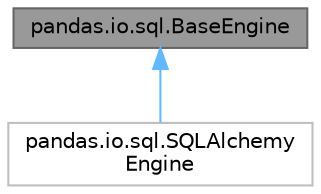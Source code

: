 digraph "pandas.io.sql.BaseEngine"
{
 // LATEX_PDF_SIZE
  bgcolor="transparent";
  edge [fontname=Helvetica,fontsize=10,labelfontname=Helvetica,labelfontsize=10];
  node [fontname=Helvetica,fontsize=10,shape=box,height=0.2,width=0.4];
  Node1 [id="Node000001",label="pandas.io.sql.BaseEngine",height=0.2,width=0.4,color="gray40", fillcolor="grey60", style="filled", fontcolor="black",tooltip=" "];
  Node1 -> Node2 [id="edge2_Node000001_Node000002",dir="back",color="steelblue1",style="solid",tooltip=" "];
  Node2 [id="Node000002",label="pandas.io.sql.SQLAlchemy\lEngine",height=0.2,width=0.4,color="grey75", fillcolor="white", style="filled",URL="$db/d02/classpandas_1_1io_1_1sql_1_1SQLAlchemyEngine.html",tooltip=" "];
}
